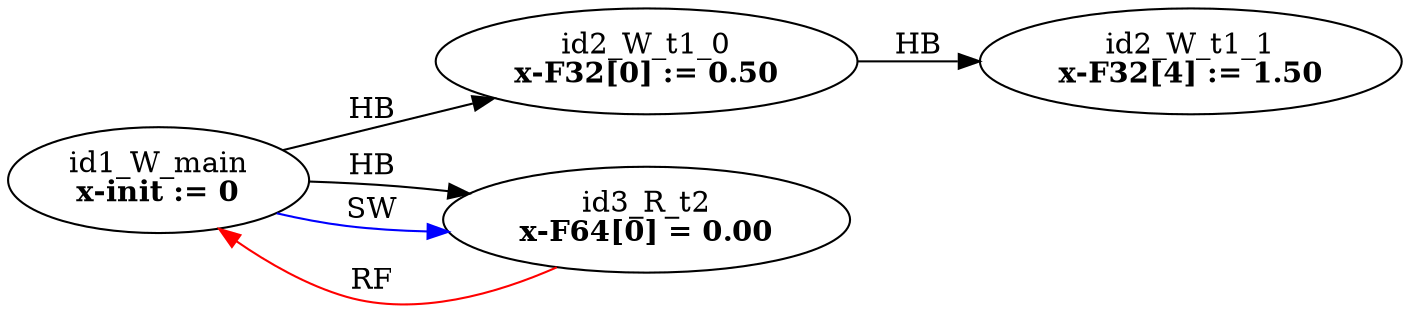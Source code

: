 digraph memory_model {
rankdir=LR;
splines=true; esep=0.5;
id2_W_t1_0 -> id2_W_t1_1 [label = "HB", color="black"];
id1_W_main -> id2_W_t1_0 [label = "HB", color="black"];
id1_W_main -> id3_R_t2 [label = "HB", color="black"];
id3_R_t2 -> id1_W_main [label = "RF", color="red"];
id1_W_main -> id3_R_t2 [label = "SW", color="blue"];
id1_W_main [label=<id1_W_main<br/><B>x-init := 0</B>>, pos="2.5,4!"]
id2_W_t1_0 [label=<id2_W_t1_0<br/><B>x-F32[0] := 0.50</B>>, pos="0,2!"]
id2_W_t1_1 [label=<id2_W_t1_1<br/><B>x-F32[4] := 1.50</B>>, pos="0,0!"]
id3_R_t2 [label=<id3_R_t2<br/><B>x-F64[0] = 0.00</B>>, pos="5,2!"]
}